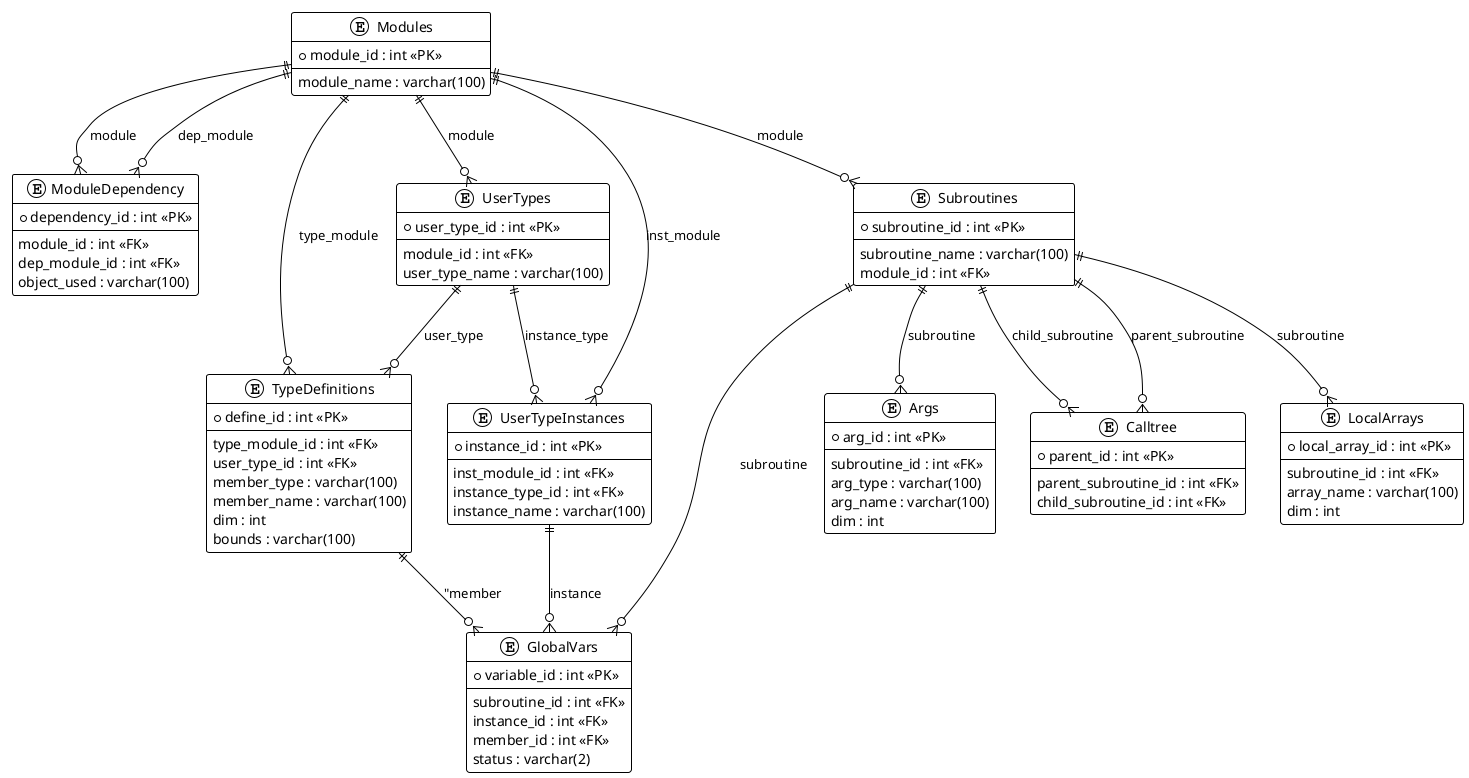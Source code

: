 @startuml
!theme plain

' Database Schema Diagram

entity "Modules" as modules {
  *module_id : int <<PK>>
  --
  module_name : varchar(100)
}

entity "ModuleDependency" as module_dependency {
  *dependency_id : int <<PK>>
  --
  module_id : int <<FK>>
  dep_module_id : int <<FK>>
  object_used : varchar(100)
}

entity "UserTypes" as user_types {
  *user_type_id : int <<PK>>
  --
  module_id : int <<FK>>
  user_type_name : varchar(100)
}

entity "TypeDefinitions" as type_definitions {
  *define_id : int <<PK>>
  --
  type_module_id : int <<FK>>
  user_type_id : int <<FK>>
  member_type : varchar(100)
  member_name : varchar(100)
  dim : int
  bounds : varchar(100)
}

entity "UserTypeInstances" as user_type_instances {
  *instance_id : int <<PK>>
  --
  inst_module_id : int <<FK>>
  instance_type_id : int <<FK>>
  instance_name : varchar(100)
}

entity "Subroutines" as subroutines {
  *subroutine_id : int <<PK>>
  --
  subroutine_name : varchar(100)
  module_id : int <<FK>>
}

entity "Args" as args {
  *arg_id : int <<PK>>
  --
  subroutine_id : int <<FK>>
  arg_type : varchar(100)
  arg_name : varchar(100)
  dim : int
}

entity "Calltree" as calltree {
  *parent_id : int <<PK>>
  --
  parent_subroutine_id : int <<FK>>
  child_subroutine_id : int <<FK>>
}

entity "LocalArrays" as local_arrays {
  *local_array_id : int <<PK>>
  --
  subroutine_id : int <<FK>>
  array_name : varchar(100)
  dim : int
}

entity "GlobalVars" as global_vars {
  *variable_id : int <<PK>>
  --
  subroutine_id : int <<FK>>
  instance_id : int <<FK>>
  member_id : int <<FK>>
  status : varchar(2)
}
' Relationships
modules ||--o{ module_dependency : "module"
modules ||--o{ module_dependency : "dep_module"
modules ||--o{ user_types : "module"
modules ||--o{ type_definitions : "type_module"
modules ||--o{ user_type_instances : "inst_module"
modules ||--o{ subroutines : "module"

user_types ||--o{ type_definitions : "user_type"
user_types ||--o{ user_type_instances : "instance_type"

subroutines ||--o{ args : "subroutine"
subroutines ||--o{ calltree : "parent_subroutine"
subroutines ||--o{ calltree : "child_subroutine"
subroutines ||--o{ local_arrays : "subroutine"
subroutines ||--o{ global_vars : "subroutine"

user_type_instances ||--o{ global_vars : "instance"
type_definitions ||--o{ global_vars : "member
@enduml
